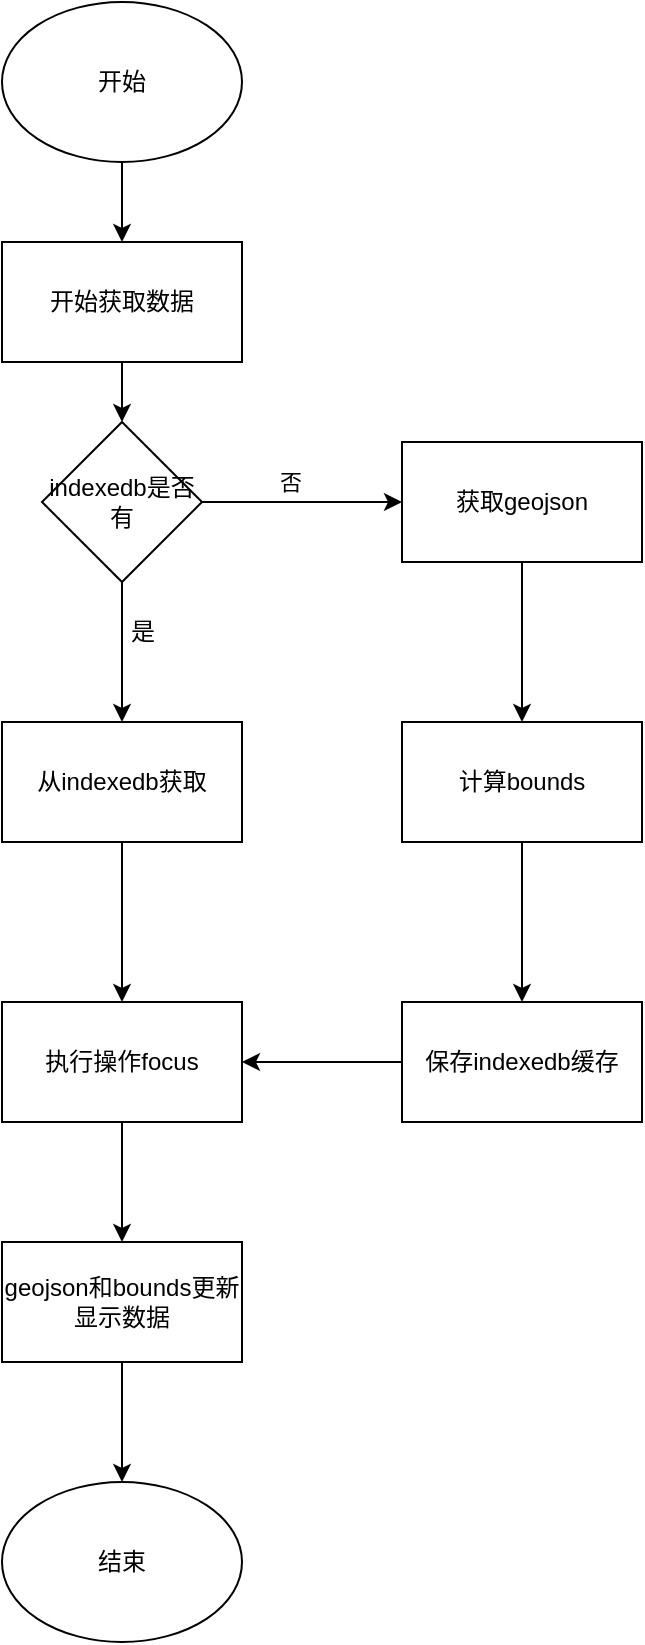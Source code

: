 <mxfile version="24.6.3" type="github">
  <diagram name="第 1 页" id="o0JQ93E0zXhpHVzNR85D">
    <mxGraphModel dx="1434" dy="780" grid="1" gridSize="10" guides="1" tooltips="1" connect="1" arrows="1" fold="1" page="1" pageScale="1" pageWidth="827" pageHeight="1169" math="0" shadow="0">
      <root>
        <mxCell id="0" />
        <mxCell id="1" parent="0" />
        <mxCell id="gcI6KywH45OzV1cyXLho-3" value="" style="edgeStyle=orthogonalEdgeStyle;rounded=0;orthogonalLoop=1;jettySize=auto;html=1;" edge="1" parent="1" source="gcI6KywH45OzV1cyXLho-1" target="gcI6KywH45OzV1cyXLho-2">
          <mxGeometry relative="1" as="geometry" />
        </mxCell>
        <mxCell id="gcI6KywH45OzV1cyXLho-1" value="开始获取数据" style="rounded=0;whiteSpace=wrap;html=1;" vertex="1" parent="1">
          <mxGeometry x="280" y="180" width="120" height="60" as="geometry" />
        </mxCell>
        <mxCell id="gcI6KywH45OzV1cyXLho-9" value="" style="edgeStyle=orthogonalEdgeStyle;rounded=0;orthogonalLoop=1;jettySize=auto;html=1;" edge="1" parent="1" source="gcI6KywH45OzV1cyXLho-2" target="gcI6KywH45OzV1cyXLho-8">
          <mxGeometry relative="1" as="geometry" />
        </mxCell>
        <mxCell id="gcI6KywH45OzV1cyXLho-12" value="" style="edgeStyle=orthogonalEdgeStyle;rounded=0;orthogonalLoop=1;jettySize=auto;html=1;" edge="1" parent="1" source="gcI6KywH45OzV1cyXLho-2" target="gcI6KywH45OzV1cyXLho-11">
          <mxGeometry relative="1" as="geometry" />
        </mxCell>
        <mxCell id="gcI6KywH45OzV1cyXLho-13" value="否" style="edgeLabel;html=1;align=center;verticalAlign=middle;resizable=0;points=[];" vertex="1" connectable="0" parent="gcI6KywH45OzV1cyXLho-12">
          <mxGeometry x="-0.133" y="3" relative="1" as="geometry">
            <mxPoint y="-7" as="offset" />
          </mxGeometry>
        </mxCell>
        <mxCell id="gcI6KywH45OzV1cyXLho-2" value="indexedb是否有" style="rhombus;whiteSpace=wrap;html=1;rounded=0;" vertex="1" parent="1">
          <mxGeometry x="300" y="270" width="80" height="80" as="geometry" />
        </mxCell>
        <mxCell id="gcI6KywH45OzV1cyXLho-7" value="" style="edgeStyle=orthogonalEdgeStyle;rounded=0;orthogonalLoop=1;jettySize=auto;html=1;" edge="1" parent="1" source="gcI6KywH45OzV1cyXLho-6" target="gcI6KywH45OzV1cyXLho-1">
          <mxGeometry relative="1" as="geometry" />
        </mxCell>
        <mxCell id="gcI6KywH45OzV1cyXLho-6" value="开始" style="ellipse;whiteSpace=wrap;html=1;" vertex="1" parent="1">
          <mxGeometry x="280" y="60" width="120" height="80" as="geometry" />
        </mxCell>
        <mxCell id="gcI6KywH45OzV1cyXLho-23" style="edgeStyle=orthogonalEdgeStyle;rounded=0;orthogonalLoop=1;jettySize=auto;html=1;entryX=0.5;entryY=0;entryDx=0;entryDy=0;" edge="1" parent="1" source="gcI6KywH45OzV1cyXLho-8" target="gcI6KywH45OzV1cyXLho-21">
          <mxGeometry relative="1" as="geometry" />
        </mxCell>
        <mxCell id="gcI6KywH45OzV1cyXLho-8" value="从indexedb获取" style="whiteSpace=wrap;html=1;rounded=0;" vertex="1" parent="1">
          <mxGeometry x="280" y="420" width="120" height="60" as="geometry" />
        </mxCell>
        <mxCell id="gcI6KywH45OzV1cyXLho-10" value="是" style="text;html=1;align=center;verticalAlign=middle;resizable=0;points=[];autosize=1;strokeColor=none;fillColor=none;" vertex="1" parent="1">
          <mxGeometry x="330" y="360" width="40" height="30" as="geometry" />
        </mxCell>
        <mxCell id="gcI6KywH45OzV1cyXLho-15" value="" style="edgeStyle=orthogonalEdgeStyle;rounded=0;orthogonalLoop=1;jettySize=auto;html=1;" edge="1" parent="1" source="gcI6KywH45OzV1cyXLho-11" target="gcI6KywH45OzV1cyXLho-14">
          <mxGeometry relative="1" as="geometry" />
        </mxCell>
        <mxCell id="gcI6KywH45OzV1cyXLho-11" value="获取geojson" style="whiteSpace=wrap;html=1;rounded=0;" vertex="1" parent="1">
          <mxGeometry x="480" y="280" width="120" height="60" as="geometry" />
        </mxCell>
        <mxCell id="gcI6KywH45OzV1cyXLho-17" value="" style="edgeStyle=orthogonalEdgeStyle;rounded=0;orthogonalLoop=1;jettySize=auto;html=1;" edge="1" parent="1" source="gcI6KywH45OzV1cyXLho-14" target="gcI6KywH45OzV1cyXLho-16">
          <mxGeometry relative="1" as="geometry" />
        </mxCell>
        <mxCell id="gcI6KywH45OzV1cyXLho-14" value="计算bounds" style="whiteSpace=wrap;html=1;rounded=0;" vertex="1" parent="1">
          <mxGeometry x="480" y="420" width="120" height="60" as="geometry" />
        </mxCell>
        <mxCell id="gcI6KywH45OzV1cyXLho-22" value="" style="edgeStyle=orthogonalEdgeStyle;rounded=0;orthogonalLoop=1;jettySize=auto;html=1;" edge="1" parent="1" source="gcI6KywH45OzV1cyXLho-16" target="gcI6KywH45OzV1cyXLho-21">
          <mxGeometry relative="1" as="geometry" />
        </mxCell>
        <mxCell id="gcI6KywH45OzV1cyXLho-16" value="保存indexedb缓存" style="whiteSpace=wrap;html=1;rounded=0;" vertex="1" parent="1">
          <mxGeometry x="480" y="560" width="120" height="60" as="geometry" />
        </mxCell>
        <mxCell id="gcI6KywH45OzV1cyXLho-25" value="" style="edgeStyle=orthogonalEdgeStyle;rounded=0;orthogonalLoop=1;jettySize=auto;html=1;" edge="1" parent="1" source="gcI6KywH45OzV1cyXLho-21" target="gcI6KywH45OzV1cyXLho-24">
          <mxGeometry relative="1" as="geometry" />
        </mxCell>
        <mxCell id="gcI6KywH45OzV1cyXLho-21" value="执行操作focus" style="whiteSpace=wrap;html=1;rounded=0;" vertex="1" parent="1">
          <mxGeometry x="280" y="560" width="120" height="60" as="geometry" />
        </mxCell>
        <mxCell id="gcI6KywH45OzV1cyXLho-27" value="" style="edgeStyle=orthogonalEdgeStyle;rounded=0;orthogonalLoop=1;jettySize=auto;html=1;" edge="1" parent="1" source="gcI6KywH45OzV1cyXLho-24" target="gcI6KywH45OzV1cyXLho-26">
          <mxGeometry relative="1" as="geometry" />
        </mxCell>
        <mxCell id="gcI6KywH45OzV1cyXLho-24" value="geojson和bounds更新显示数据" style="whiteSpace=wrap;html=1;rounded=0;" vertex="1" parent="1">
          <mxGeometry x="280" y="680" width="120" height="60" as="geometry" />
        </mxCell>
        <mxCell id="gcI6KywH45OzV1cyXLho-26" value="结束" style="ellipse;whiteSpace=wrap;html=1;" vertex="1" parent="1">
          <mxGeometry x="280" y="800" width="120" height="80" as="geometry" />
        </mxCell>
      </root>
    </mxGraphModel>
  </diagram>
</mxfile>
